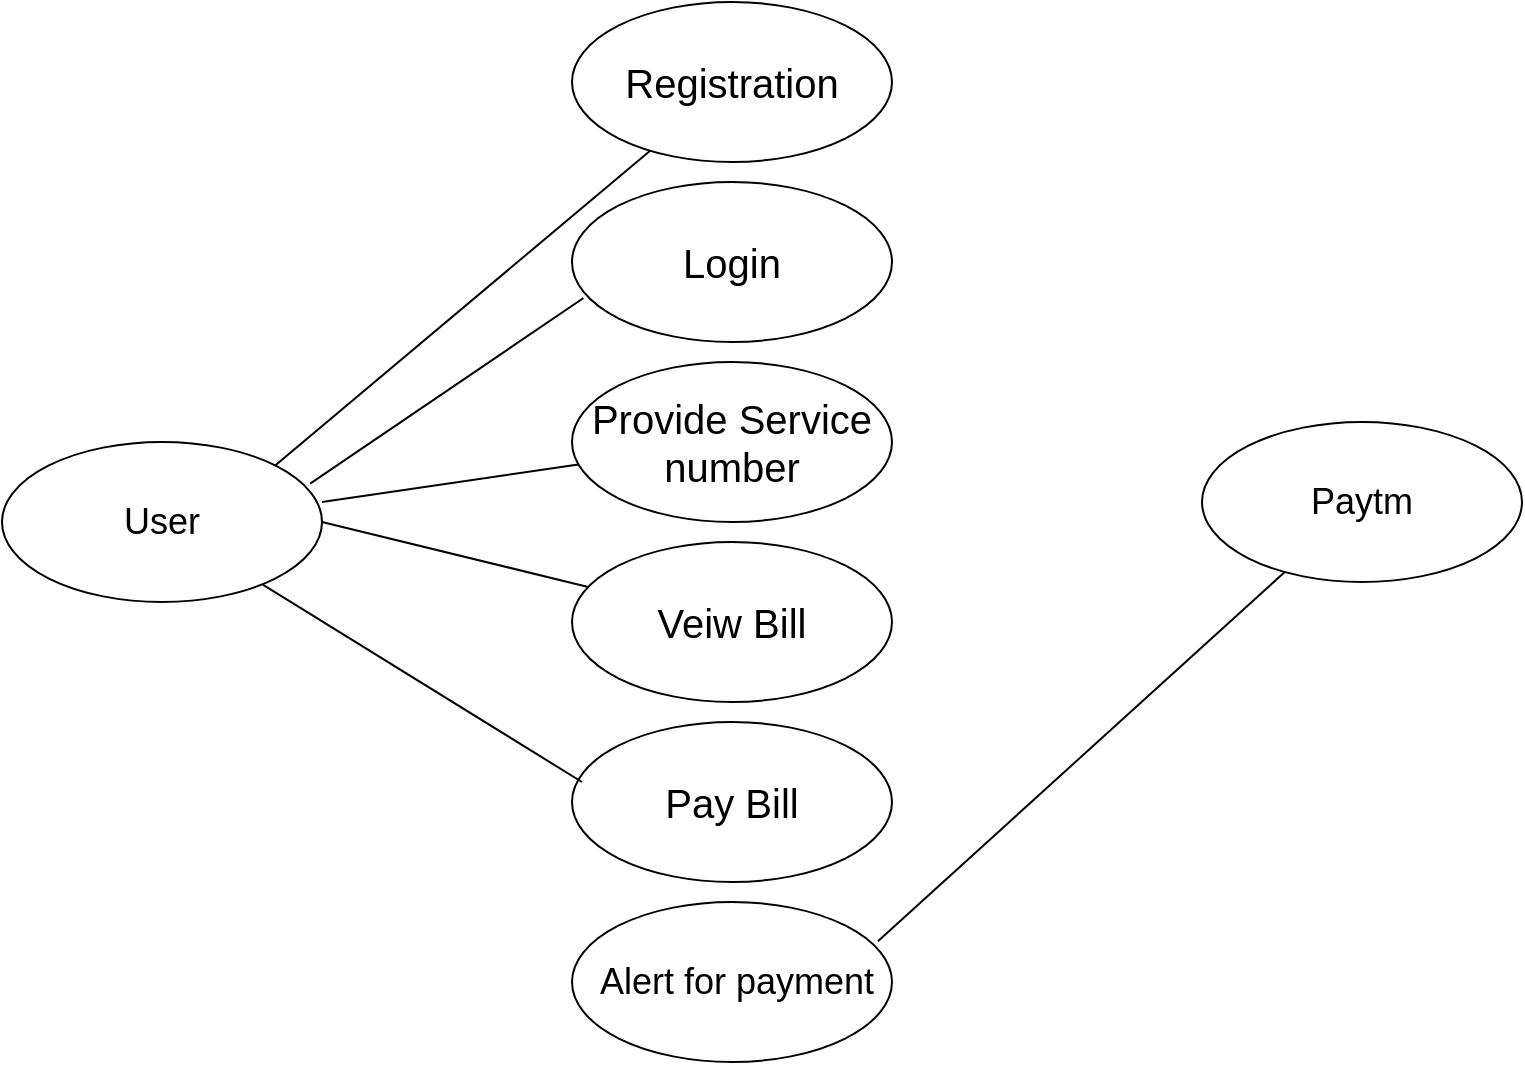 <mxfile version="24.2.8" type="device">
  <diagram name="Page-1" id="B-e6oYYj8VVnITZ3tcCp">
    <mxGraphModel dx="1002" dy="569" grid="1" gridSize="10" guides="1" tooltips="1" connect="1" arrows="1" fold="1" page="1" pageScale="1" pageWidth="850" pageHeight="1100" math="0" shadow="0">
      <root>
        <mxCell id="0" />
        <mxCell id="1" parent="0" />
        <mxCell id="1n2ZvLpzjy4d3wXCNKDM-1" value="Provide Service number" style="ellipse;whiteSpace=wrap;html=1;fontSize=20;" vertex="1" parent="1">
          <mxGeometry x="345" y="190" width="160" height="80" as="geometry" />
        </mxCell>
        <mxCell id="1n2ZvLpzjy4d3wXCNKDM-2" value="&lt;font style=&quot;font-size: 20px;&quot;&gt;Veiw Bill&lt;/font&gt;" style="ellipse;whiteSpace=wrap;html=1;fontSize=20;" vertex="1" parent="1">
          <mxGeometry x="345" y="280" width="160" height="80" as="geometry" />
        </mxCell>
        <mxCell id="1n2ZvLpzjy4d3wXCNKDM-3" value="Login" style="ellipse;whiteSpace=wrap;html=1;fontSize=20;" vertex="1" parent="1">
          <mxGeometry x="345" y="100" width="160" height="80" as="geometry" />
        </mxCell>
        <mxCell id="1n2ZvLpzjy4d3wXCNKDM-4" value="Registration" style="ellipse;whiteSpace=wrap;html=1;fontSize=20;" vertex="1" parent="1">
          <mxGeometry x="345" y="10" width="160" height="80" as="geometry" />
        </mxCell>
        <mxCell id="1n2ZvLpzjy4d3wXCNKDM-5" value="Pay Bill" style="ellipse;whiteSpace=wrap;html=1;fontSize=20;" vertex="1" parent="1">
          <mxGeometry x="345" y="370" width="160" height="80" as="geometry" />
        </mxCell>
        <mxCell id="1n2ZvLpzjy4d3wXCNKDM-6" value="&amp;nbsp;Alert for payment" style="ellipse;whiteSpace=wrap;html=1;fontSize=18;" vertex="1" parent="1">
          <mxGeometry x="345" y="460" width="160" height="80" as="geometry" />
        </mxCell>
        <mxCell id="1n2ZvLpzjy4d3wXCNKDM-10" value="Paytm" style="ellipse;whiteSpace=wrap;html=1;fontSize=18;" vertex="1" parent="1">
          <mxGeometry x="660" y="220" width="160" height="80" as="geometry" />
        </mxCell>
        <mxCell id="1n2ZvLpzjy4d3wXCNKDM-12" value="User" style="ellipse;whiteSpace=wrap;html=1;fontSize=18;" vertex="1" parent="1">
          <mxGeometry x="60" y="230" width="160" height="80" as="geometry" />
        </mxCell>
        <mxCell id="1n2ZvLpzjy4d3wXCNKDM-13" value="" style="endArrow=none;html=1;rounded=0;exitX=1;exitY=0;exitDx=0;exitDy=0;" edge="1" parent="1" source="1n2ZvLpzjy4d3wXCNKDM-12" target="1n2ZvLpzjy4d3wXCNKDM-4">
          <mxGeometry width="50" height="50" relative="1" as="geometry">
            <mxPoint x="260" y="270" as="sourcePoint" />
            <mxPoint x="440" y="290" as="targetPoint" />
            <Array as="points" />
          </mxGeometry>
        </mxCell>
        <mxCell id="1n2ZvLpzjy4d3wXCNKDM-14" value="" style="endArrow=none;html=1;rounded=0;exitX=0.963;exitY=0.26;exitDx=0;exitDy=0;exitPerimeter=0;entryX=0.036;entryY=0.725;entryDx=0;entryDy=0;entryPerimeter=0;" edge="1" parent="1" source="1n2ZvLpzjy4d3wXCNKDM-12" target="1n2ZvLpzjy4d3wXCNKDM-3">
          <mxGeometry width="50" height="50" relative="1" as="geometry">
            <mxPoint x="280" y="240" as="sourcePoint" />
            <mxPoint x="330" y="190" as="targetPoint" />
          </mxGeometry>
        </mxCell>
        <mxCell id="1n2ZvLpzjy4d3wXCNKDM-15" value="" style="endArrow=none;html=1;rounded=0;" edge="1" parent="1" target="1n2ZvLpzjy4d3wXCNKDM-1">
          <mxGeometry width="50" height="50" relative="1" as="geometry">
            <mxPoint x="220" y="260" as="sourcePoint" />
            <mxPoint x="361" y="168" as="targetPoint" />
          </mxGeometry>
        </mxCell>
        <mxCell id="1n2ZvLpzjy4d3wXCNKDM-16" value="" style="endArrow=none;html=1;rounded=0;exitX=1;exitY=0.5;exitDx=0;exitDy=0;" edge="1" parent="1" source="1n2ZvLpzjy4d3wXCNKDM-12" target="1n2ZvLpzjy4d3wXCNKDM-2">
          <mxGeometry width="50" height="50" relative="1" as="geometry">
            <mxPoint x="234" y="271" as="sourcePoint" />
            <mxPoint x="371" y="178" as="targetPoint" />
          </mxGeometry>
        </mxCell>
        <mxCell id="1n2ZvLpzjy4d3wXCNKDM-17" value="" style="endArrow=none;html=1;rounded=0;entryX=0.031;entryY=0.375;entryDx=0;entryDy=0;entryPerimeter=0;" edge="1" parent="1" source="1n2ZvLpzjy4d3wXCNKDM-12" target="1n2ZvLpzjy4d3wXCNKDM-5">
          <mxGeometry width="50" height="50" relative="1" as="geometry">
            <mxPoint x="244" y="281" as="sourcePoint" />
            <mxPoint x="381" y="188" as="targetPoint" />
          </mxGeometry>
        </mxCell>
        <mxCell id="1n2ZvLpzjy4d3wXCNKDM-18" value="" style="endArrow=none;html=1;rounded=0;exitX=0.956;exitY=0.245;exitDx=0;exitDy=0;exitPerimeter=0;" edge="1" parent="1" source="1n2ZvLpzjy4d3wXCNKDM-6" target="1n2ZvLpzjy4d3wXCNKDM-10">
          <mxGeometry width="50" height="50" relative="1" as="geometry">
            <mxPoint x="530" y="483" as="sourcePoint" />
            <mxPoint x="667" y="390" as="targetPoint" />
          </mxGeometry>
        </mxCell>
      </root>
    </mxGraphModel>
  </diagram>
</mxfile>
